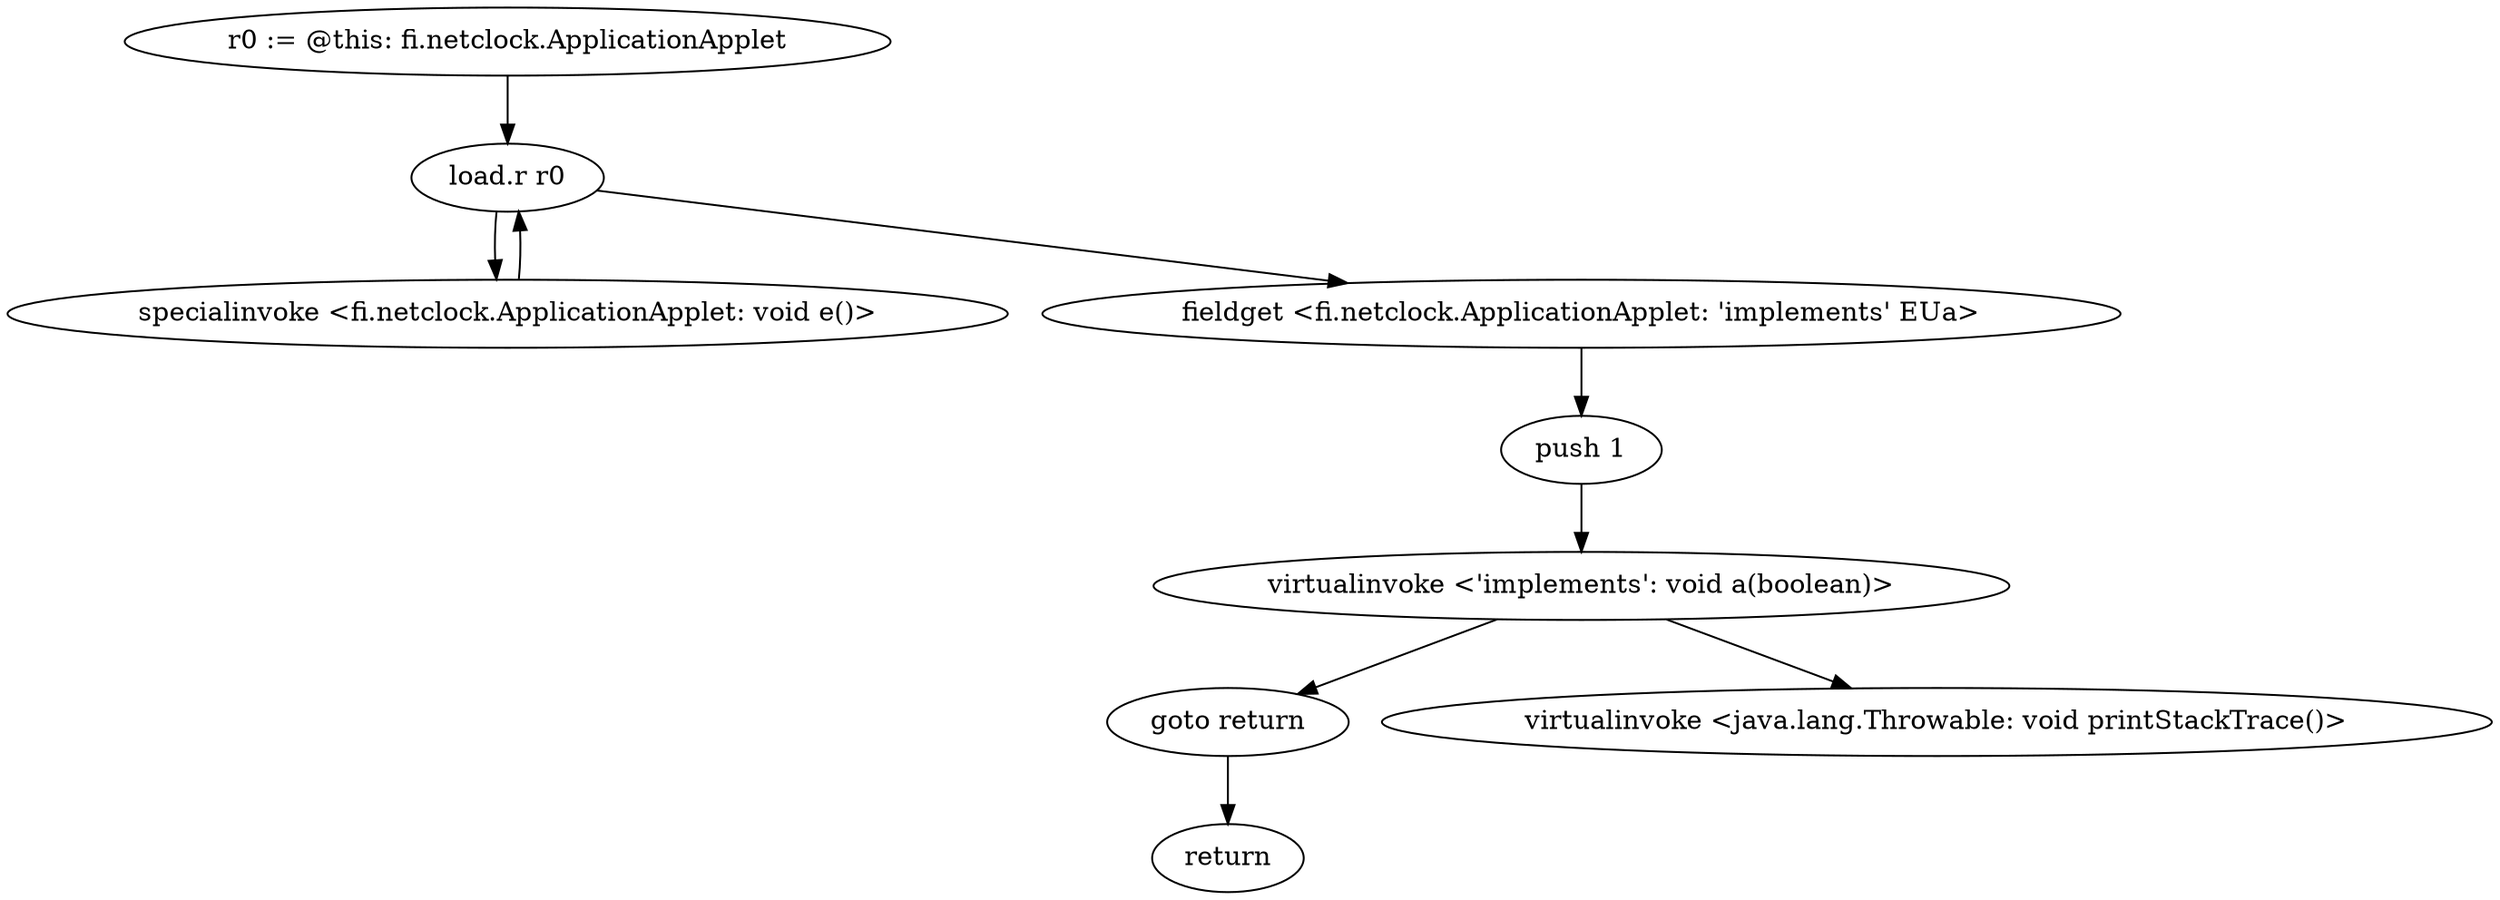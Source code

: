 digraph "" {
    "r0 := @this: fi.netclock.ApplicationApplet"
    "load.r r0"
    "r0 := @this: fi.netclock.ApplicationApplet"->"load.r r0";
    "specialinvoke <fi.netclock.ApplicationApplet: void e()>"
    "load.r r0"->"specialinvoke <fi.netclock.ApplicationApplet: void e()>";
    "specialinvoke <fi.netclock.ApplicationApplet: void e()>"->"load.r r0";
    "fieldget <fi.netclock.ApplicationApplet: 'implements' EUa>"
    "load.r r0"->"fieldget <fi.netclock.ApplicationApplet: 'implements' EUa>";
    "push 1"
    "fieldget <fi.netclock.ApplicationApplet: 'implements' EUa>"->"push 1";
    "virtualinvoke <'implements': void a(boolean)>"
    "push 1"->"virtualinvoke <'implements': void a(boolean)>";
    "goto return"
    "virtualinvoke <'implements': void a(boolean)>"->"goto return";
    "return"
    "goto return"->"return";
    "virtualinvoke <java.lang.Throwable: void printStackTrace()>"
    "virtualinvoke <'implements': void a(boolean)>"->"virtualinvoke <java.lang.Throwable: void printStackTrace()>";
}
